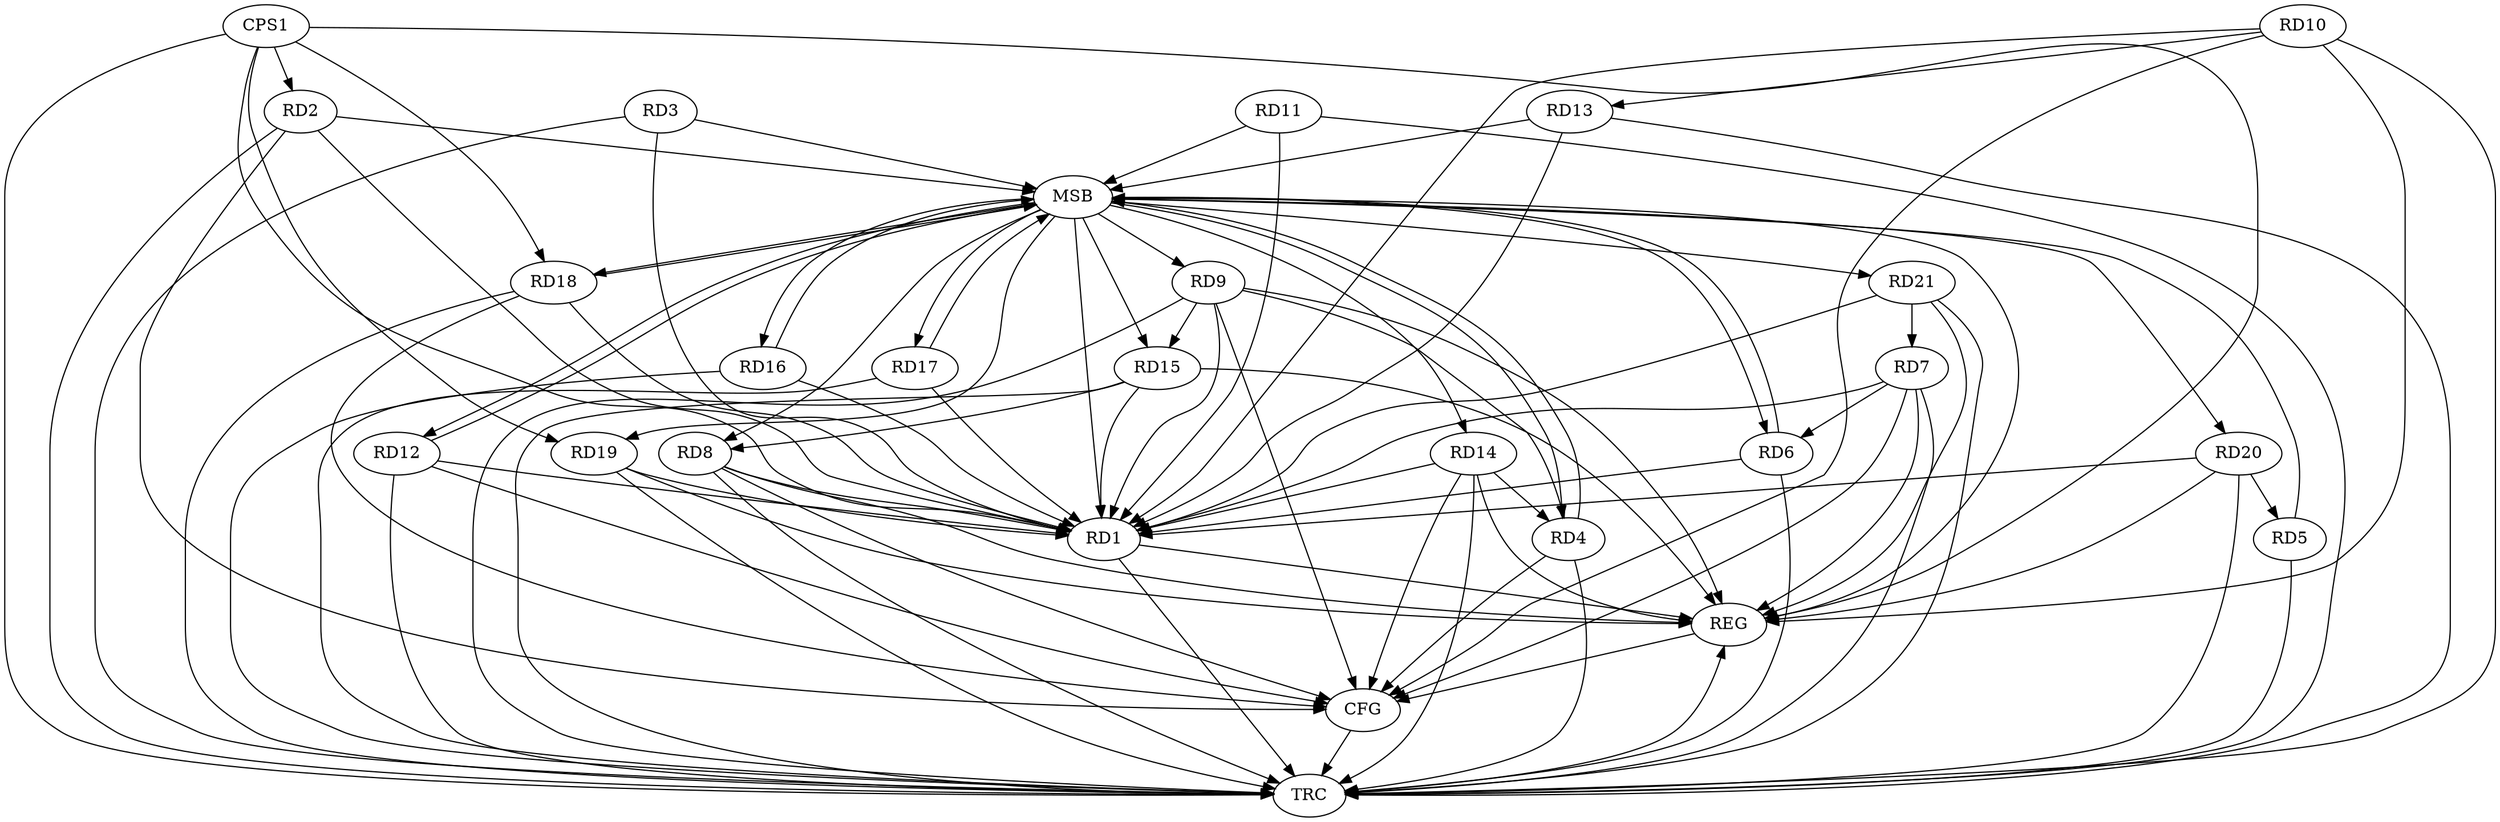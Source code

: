 strict digraph G {
  RD1 [ label="RD1" ];
  RD2 [ label="RD2" ];
  RD3 [ label="RD3" ];
  RD4 [ label="RD4" ];
  RD5 [ label="RD5" ];
  RD6 [ label="RD6" ];
  RD7 [ label="RD7" ];
  RD8 [ label="RD8" ];
  RD9 [ label="RD9" ];
  RD10 [ label="RD10" ];
  RD11 [ label="RD11" ];
  RD12 [ label="RD12" ];
  RD13 [ label="RD13" ];
  RD14 [ label="RD14" ];
  RD15 [ label="RD15" ];
  RD16 [ label="RD16" ];
  RD17 [ label="RD17" ];
  RD18 [ label="RD18" ];
  RD19 [ label="RD19" ];
  RD20 [ label="RD20" ];
  RD21 [ label="RD21" ];
  CPS1 [ label="CPS1" ];
  REG [ label="REG" ];
  MSB [ label="MSB" ];
  CFG [ label="CFG" ];
  TRC [ label="TRC" ];
  RD10 -> RD1;
  RD9 -> RD4;
  RD14 -> RD4;
  RD20 -> RD5;
  RD7 -> RD6;
  RD21 -> RD7;
  RD15 -> RD8;
  RD9 -> RD15;
  RD10 -> RD13;
  CPS1 -> RD2;
  CPS1 -> RD18;
  CPS1 -> RD19;
  CPS1 -> RD1;
  RD1 -> REG;
  RD7 -> REG;
  RD8 -> REG;
  RD9 -> REG;
  RD10 -> REG;
  RD14 -> REG;
  RD15 -> REG;
  RD19 -> REG;
  RD20 -> REG;
  RD21 -> REG;
  CPS1 -> REG;
  RD2 -> MSB;
  MSB -> REG;
  RD3 -> MSB;
  MSB -> RD14;
  MSB -> RD17;
  RD4 -> MSB;
  MSB -> RD1;
  MSB -> RD12;
  RD5 -> MSB;
  MSB -> RD16;
  RD6 -> MSB;
  MSB -> RD19;
  MSB -> RD21;
  RD11 -> MSB;
  MSB -> RD18;
  RD12 -> MSB;
  RD13 -> MSB;
  MSB -> RD4;
  RD16 -> MSB;
  MSB -> RD8;
  MSB -> RD9;
  RD17 -> MSB;
  MSB -> RD6;
  MSB -> RD15;
  MSB -> RD20;
  RD18 -> MSB;
  RD9 -> CFG;
  RD12 -> CFG;
  RD18 -> CFG;
  RD8 -> CFG;
  RD14 -> CFG;
  RD4 -> CFG;
  RD2 -> CFG;
  RD7 -> CFG;
  RD10 -> CFG;
  REG -> CFG;
  RD1 -> TRC;
  RD2 -> TRC;
  RD3 -> TRC;
  RD4 -> TRC;
  RD5 -> TRC;
  RD6 -> TRC;
  RD7 -> TRC;
  RD8 -> TRC;
  RD9 -> TRC;
  RD10 -> TRC;
  RD11 -> TRC;
  RD12 -> TRC;
  RD13 -> TRC;
  RD14 -> TRC;
  RD15 -> TRC;
  RD16 -> TRC;
  RD17 -> TRC;
  RD18 -> TRC;
  RD19 -> TRC;
  RD20 -> TRC;
  RD21 -> TRC;
  CPS1 -> TRC;
  CFG -> TRC;
  TRC -> REG;
  RD15 -> RD1;
  RD13 -> RD1;
  RD8 -> RD1;
  RD11 -> RD1;
  RD21 -> RD1;
  RD16 -> RD1;
  RD18 -> RD1;
  RD2 -> RD1;
  RD3 -> RD1;
  RD9 -> RD1;
  RD17 -> RD1;
  RD19 -> RD1;
  RD12 -> RD1;
  RD20 -> RD1;
  RD14 -> RD1;
  RD6 -> RD1;
  RD7 -> RD1;
}
